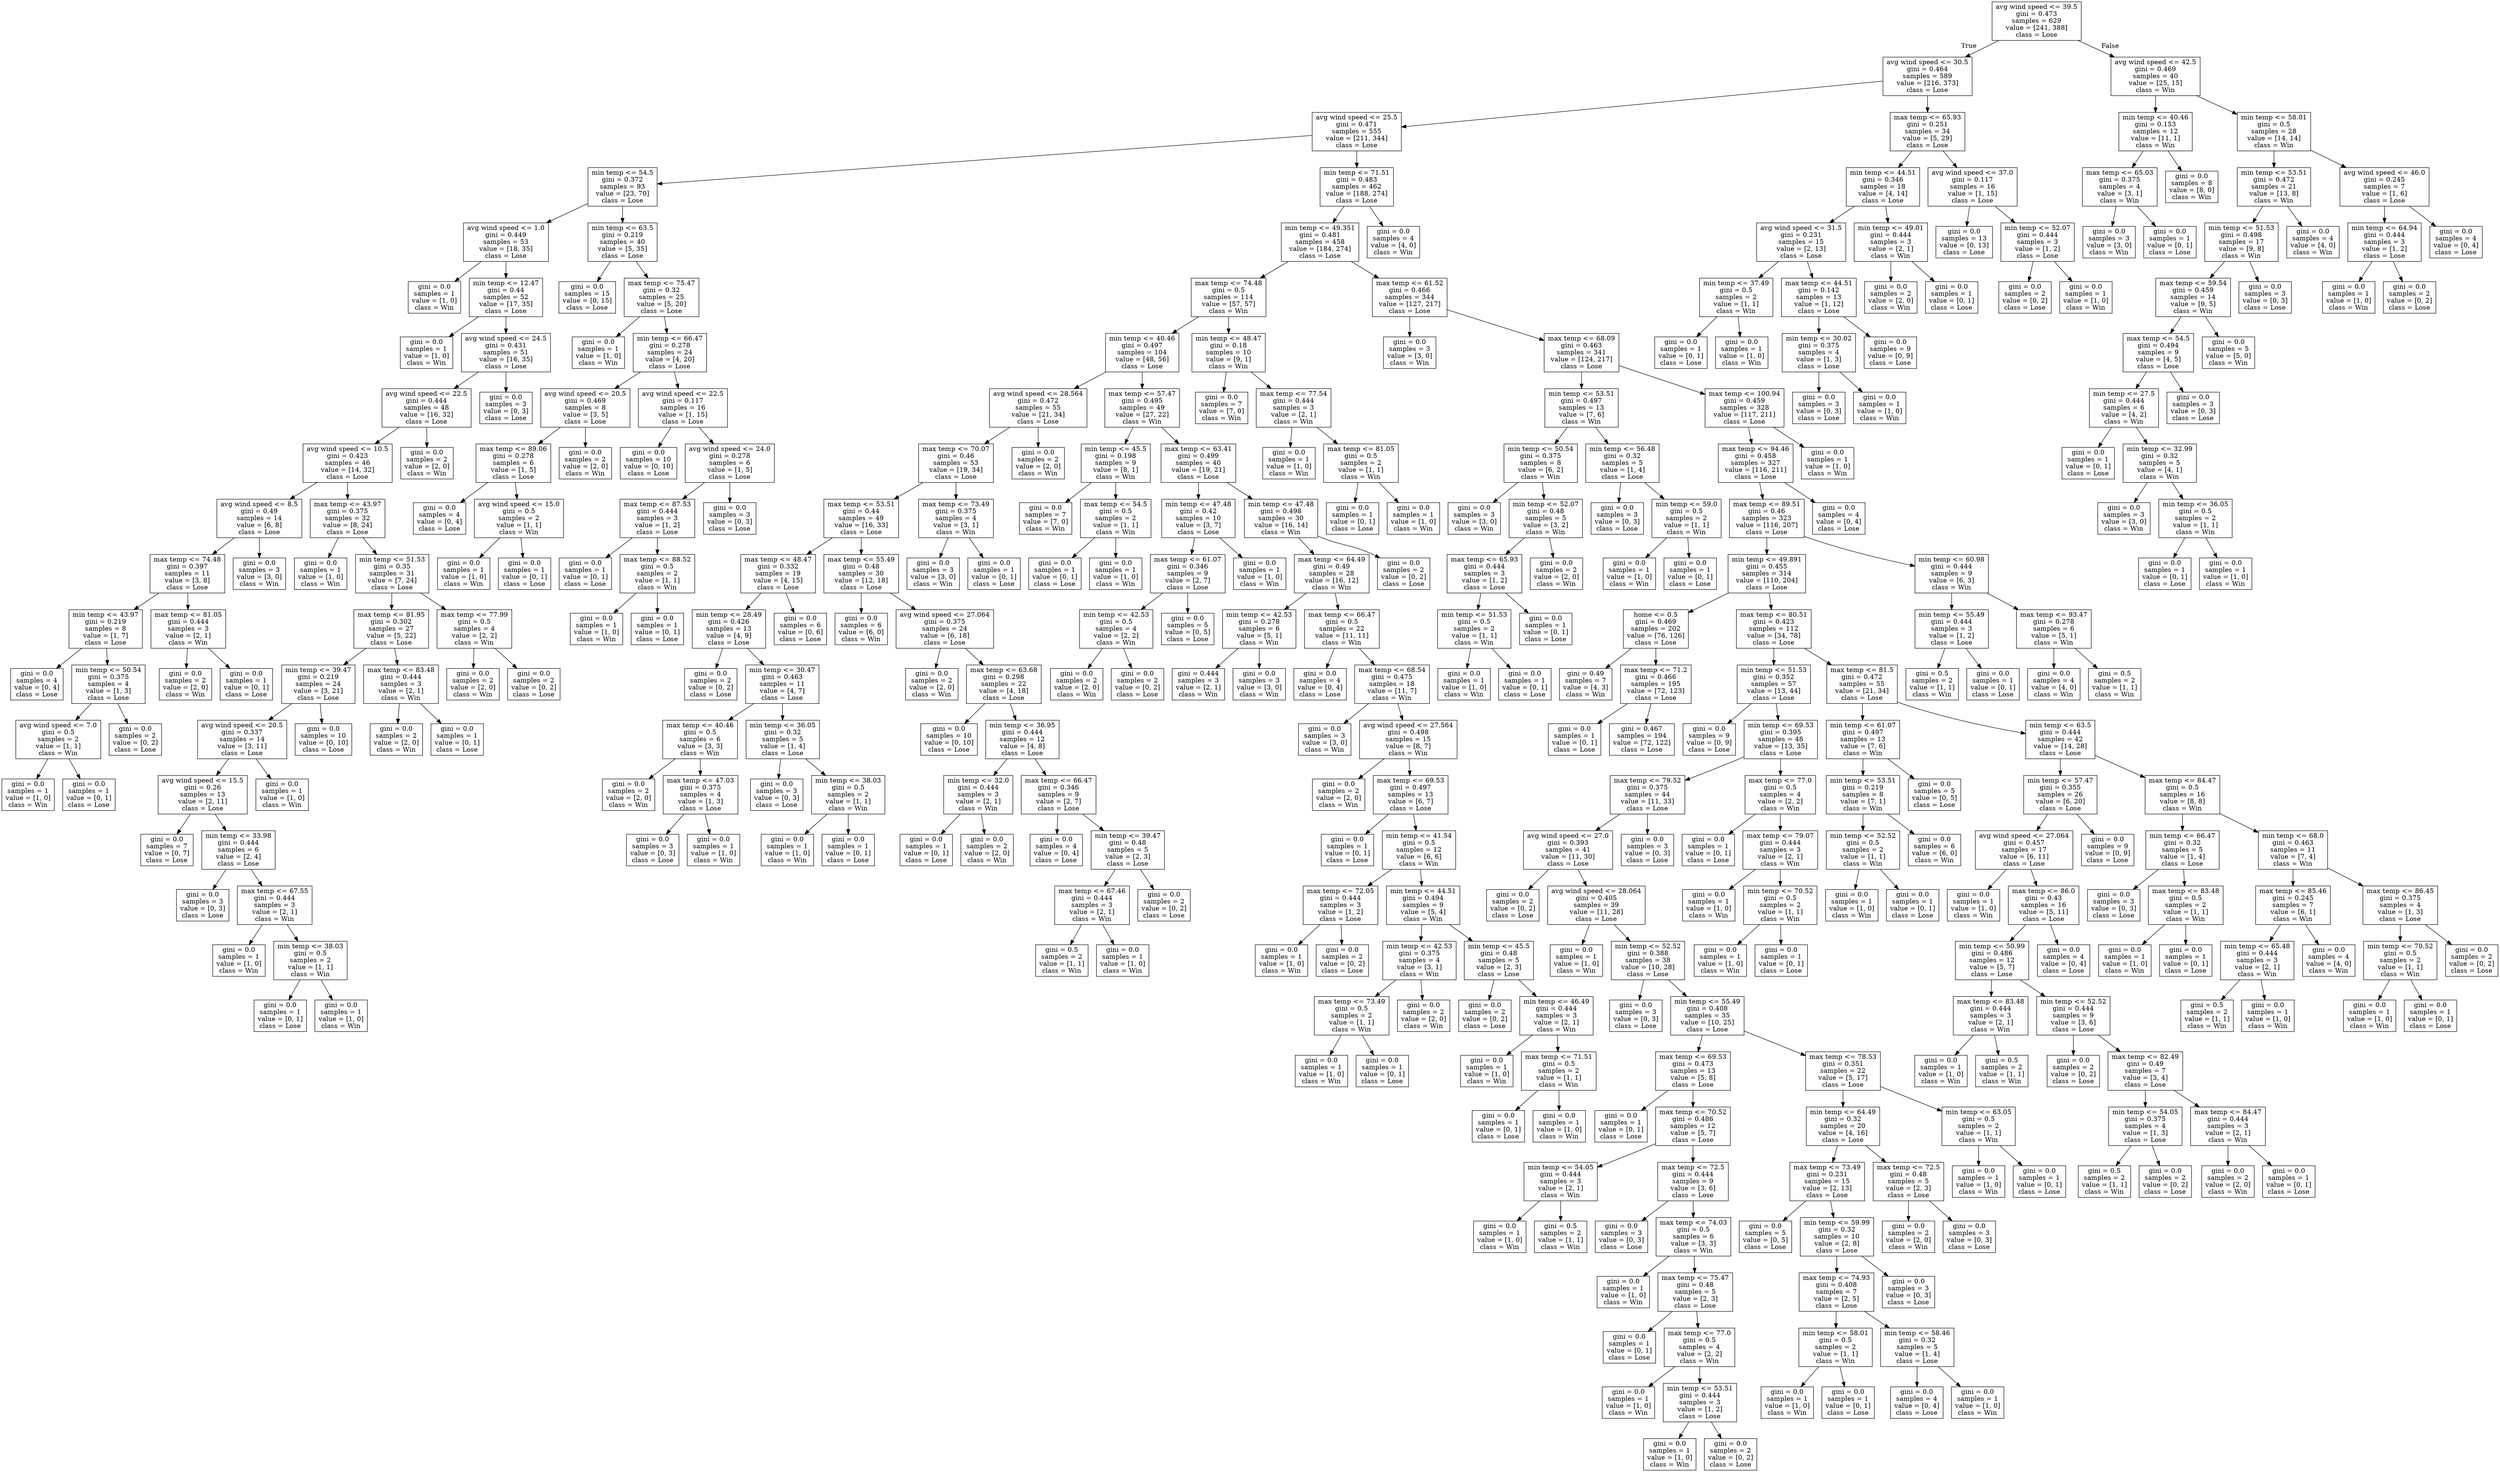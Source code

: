 digraph Tree {
node [shape=box] ;
0 [label="avg wind speed <= 39.5\ngini = 0.473\nsamples = 629\nvalue = [241, 388]\nclass = Lose"] ;
1 [label="avg wind speed <= 30.5\ngini = 0.464\nsamples = 589\nvalue = [216, 373]\nclass = Lose"] ;
0 -> 1 [labeldistance=2.5, labelangle=45, headlabel="True"] ;
2 [label="avg wind speed <= 25.5\ngini = 0.471\nsamples = 555\nvalue = [211, 344]\nclass = Lose"] ;
1 -> 2 ;
3 [label="min temp <= 54.5\ngini = 0.372\nsamples = 93\nvalue = [23, 70]\nclass = Lose"] ;
2 -> 3 ;
4 [label="avg wind speed <= 1.0\ngini = 0.449\nsamples = 53\nvalue = [18, 35]\nclass = Lose"] ;
3 -> 4 ;
5 [label="gini = 0.0\nsamples = 1\nvalue = [1, 0]\nclass = Win"] ;
4 -> 5 ;
6 [label="min temp <= 12.47\ngini = 0.44\nsamples = 52\nvalue = [17, 35]\nclass = Lose"] ;
4 -> 6 ;
7 [label="gini = 0.0\nsamples = 1\nvalue = [1, 0]\nclass = Win"] ;
6 -> 7 ;
8 [label="avg wind speed <= 24.5\ngini = 0.431\nsamples = 51\nvalue = [16, 35]\nclass = Lose"] ;
6 -> 8 ;
9 [label="avg wind speed <= 22.5\ngini = 0.444\nsamples = 48\nvalue = [16, 32]\nclass = Lose"] ;
8 -> 9 ;
10 [label="avg wind speed <= 10.5\ngini = 0.423\nsamples = 46\nvalue = [14, 32]\nclass = Lose"] ;
9 -> 10 ;
11 [label="avg wind speed <= 8.5\ngini = 0.49\nsamples = 14\nvalue = [6, 8]\nclass = Lose"] ;
10 -> 11 ;
12 [label="max temp <= 74.48\ngini = 0.397\nsamples = 11\nvalue = [3, 8]\nclass = Lose"] ;
11 -> 12 ;
13 [label="min temp <= 43.97\ngini = 0.219\nsamples = 8\nvalue = [1, 7]\nclass = Lose"] ;
12 -> 13 ;
14 [label="gini = 0.0\nsamples = 4\nvalue = [0, 4]\nclass = Lose"] ;
13 -> 14 ;
15 [label="min temp <= 50.54\ngini = 0.375\nsamples = 4\nvalue = [1, 3]\nclass = Lose"] ;
13 -> 15 ;
16 [label="avg wind speed <= 7.0\ngini = 0.5\nsamples = 2\nvalue = [1, 1]\nclass = Win"] ;
15 -> 16 ;
17 [label="gini = 0.0\nsamples = 1\nvalue = [1, 0]\nclass = Win"] ;
16 -> 17 ;
18 [label="gini = 0.0\nsamples = 1\nvalue = [0, 1]\nclass = Lose"] ;
16 -> 18 ;
19 [label="gini = 0.0\nsamples = 2\nvalue = [0, 2]\nclass = Lose"] ;
15 -> 19 ;
20 [label="max temp <= 81.05\ngini = 0.444\nsamples = 3\nvalue = [2, 1]\nclass = Win"] ;
12 -> 20 ;
21 [label="gini = 0.0\nsamples = 2\nvalue = [2, 0]\nclass = Win"] ;
20 -> 21 ;
22 [label="gini = 0.0\nsamples = 1\nvalue = [0, 1]\nclass = Lose"] ;
20 -> 22 ;
23 [label="gini = 0.0\nsamples = 3\nvalue = [3, 0]\nclass = Win"] ;
11 -> 23 ;
24 [label="max temp <= 43.97\ngini = 0.375\nsamples = 32\nvalue = [8, 24]\nclass = Lose"] ;
10 -> 24 ;
25 [label="gini = 0.0\nsamples = 1\nvalue = [1, 0]\nclass = Win"] ;
24 -> 25 ;
26 [label="min temp <= 51.53\ngini = 0.35\nsamples = 31\nvalue = [7, 24]\nclass = Lose"] ;
24 -> 26 ;
27 [label="max temp <= 81.95\ngini = 0.302\nsamples = 27\nvalue = [5, 22]\nclass = Lose"] ;
26 -> 27 ;
28 [label="min temp <= 39.47\ngini = 0.219\nsamples = 24\nvalue = [3, 21]\nclass = Lose"] ;
27 -> 28 ;
29 [label="avg wind speed <= 20.5\ngini = 0.337\nsamples = 14\nvalue = [3, 11]\nclass = Lose"] ;
28 -> 29 ;
30 [label="avg wind speed <= 15.5\ngini = 0.26\nsamples = 13\nvalue = [2, 11]\nclass = Lose"] ;
29 -> 30 ;
31 [label="gini = 0.0\nsamples = 7\nvalue = [0, 7]\nclass = Lose"] ;
30 -> 31 ;
32 [label="min temp <= 33.98\ngini = 0.444\nsamples = 6\nvalue = [2, 4]\nclass = Lose"] ;
30 -> 32 ;
33 [label="gini = 0.0\nsamples = 3\nvalue = [0, 3]\nclass = Lose"] ;
32 -> 33 ;
34 [label="max temp <= 67.55\ngini = 0.444\nsamples = 3\nvalue = [2, 1]\nclass = Win"] ;
32 -> 34 ;
35 [label="gini = 0.0\nsamples = 1\nvalue = [1, 0]\nclass = Win"] ;
34 -> 35 ;
36 [label="min temp <= 38.03\ngini = 0.5\nsamples = 2\nvalue = [1, 1]\nclass = Win"] ;
34 -> 36 ;
37 [label="gini = 0.0\nsamples = 1\nvalue = [0, 1]\nclass = Lose"] ;
36 -> 37 ;
38 [label="gini = 0.0\nsamples = 1\nvalue = [1, 0]\nclass = Win"] ;
36 -> 38 ;
39 [label="gini = 0.0\nsamples = 1\nvalue = [1, 0]\nclass = Win"] ;
29 -> 39 ;
40 [label="gini = 0.0\nsamples = 10\nvalue = [0, 10]\nclass = Lose"] ;
28 -> 40 ;
41 [label="max temp <= 83.48\ngini = 0.444\nsamples = 3\nvalue = [2, 1]\nclass = Win"] ;
27 -> 41 ;
42 [label="gini = 0.0\nsamples = 2\nvalue = [2, 0]\nclass = Win"] ;
41 -> 42 ;
43 [label="gini = 0.0\nsamples = 1\nvalue = [0, 1]\nclass = Lose"] ;
41 -> 43 ;
44 [label="max temp <= 77.99\ngini = 0.5\nsamples = 4\nvalue = [2, 2]\nclass = Win"] ;
26 -> 44 ;
45 [label="gini = 0.0\nsamples = 2\nvalue = [2, 0]\nclass = Win"] ;
44 -> 45 ;
46 [label="gini = 0.0\nsamples = 2\nvalue = [0, 2]\nclass = Lose"] ;
44 -> 46 ;
47 [label="gini = 0.0\nsamples = 2\nvalue = [2, 0]\nclass = Win"] ;
9 -> 47 ;
48 [label="gini = 0.0\nsamples = 3\nvalue = [0, 3]\nclass = Lose"] ;
8 -> 48 ;
49 [label="min temp <= 63.5\ngini = 0.219\nsamples = 40\nvalue = [5, 35]\nclass = Lose"] ;
3 -> 49 ;
50 [label="gini = 0.0\nsamples = 15\nvalue = [0, 15]\nclass = Lose"] ;
49 -> 50 ;
51 [label="max temp <= 75.47\ngini = 0.32\nsamples = 25\nvalue = [5, 20]\nclass = Lose"] ;
49 -> 51 ;
52 [label="gini = 0.0\nsamples = 1\nvalue = [1, 0]\nclass = Win"] ;
51 -> 52 ;
53 [label="min temp <= 66.47\ngini = 0.278\nsamples = 24\nvalue = [4, 20]\nclass = Lose"] ;
51 -> 53 ;
54 [label="avg wind speed <= 20.5\ngini = 0.469\nsamples = 8\nvalue = [3, 5]\nclass = Lose"] ;
53 -> 54 ;
55 [label="max temp <= 89.06\ngini = 0.278\nsamples = 6\nvalue = [1, 5]\nclass = Lose"] ;
54 -> 55 ;
56 [label="gini = 0.0\nsamples = 4\nvalue = [0, 4]\nclass = Lose"] ;
55 -> 56 ;
57 [label="avg wind speed <= 15.0\ngini = 0.5\nsamples = 2\nvalue = [1, 1]\nclass = Win"] ;
55 -> 57 ;
58 [label="gini = 0.0\nsamples = 1\nvalue = [1, 0]\nclass = Win"] ;
57 -> 58 ;
59 [label="gini = 0.0\nsamples = 1\nvalue = [0, 1]\nclass = Lose"] ;
57 -> 59 ;
60 [label="gini = 0.0\nsamples = 2\nvalue = [2, 0]\nclass = Win"] ;
54 -> 60 ;
61 [label="avg wind speed <= 22.5\ngini = 0.117\nsamples = 16\nvalue = [1, 15]\nclass = Lose"] ;
53 -> 61 ;
62 [label="gini = 0.0\nsamples = 10\nvalue = [0, 10]\nclass = Lose"] ;
61 -> 62 ;
63 [label="avg wind speed <= 24.0\ngini = 0.278\nsamples = 6\nvalue = [1, 5]\nclass = Lose"] ;
61 -> 63 ;
64 [label="max temp <= 87.53\ngini = 0.444\nsamples = 3\nvalue = [1, 2]\nclass = Lose"] ;
63 -> 64 ;
65 [label="gini = 0.0\nsamples = 1\nvalue = [0, 1]\nclass = Lose"] ;
64 -> 65 ;
66 [label="max temp <= 88.52\ngini = 0.5\nsamples = 2\nvalue = [1, 1]\nclass = Win"] ;
64 -> 66 ;
67 [label="gini = 0.0\nsamples = 1\nvalue = [1, 0]\nclass = Win"] ;
66 -> 67 ;
68 [label="gini = 0.0\nsamples = 1\nvalue = [0, 1]\nclass = Lose"] ;
66 -> 68 ;
69 [label="gini = 0.0\nsamples = 3\nvalue = [0, 3]\nclass = Lose"] ;
63 -> 69 ;
70 [label="min temp <= 71.51\ngini = 0.483\nsamples = 462\nvalue = [188, 274]\nclass = Lose"] ;
2 -> 70 ;
71 [label="min temp <= 49.351\ngini = 0.481\nsamples = 458\nvalue = [184, 274]\nclass = Lose"] ;
70 -> 71 ;
72 [label="max temp <= 74.48\ngini = 0.5\nsamples = 114\nvalue = [57, 57]\nclass = Win"] ;
71 -> 72 ;
73 [label="min temp <= 40.46\ngini = 0.497\nsamples = 104\nvalue = [48, 56]\nclass = Lose"] ;
72 -> 73 ;
74 [label="avg wind speed <= 28.564\ngini = 0.472\nsamples = 55\nvalue = [21, 34]\nclass = Lose"] ;
73 -> 74 ;
75 [label="max temp <= 70.07\ngini = 0.46\nsamples = 53\nvalue = [19, 34]\nclass = Lose"] ;
74 -> 75 ;
76 [label="max temp <= 53.51\ngini = 0.44\nsamples = 49\nvalue = [16, 33]\nclass = Lose"] ;
75 -> 76 ;
77 [label="max temp <= 48.47\ngini = 0.332\nsamples = 19\nvalue = [4, 15]\nclass = Lose"] ;
76 -> 77 ;
78 [label="min temp <= 28.49\ngini = 0.426\nsamples = 13\nvalue = [4, 9]\nclass = Lose"] ;
77 -> 78 ;
79 [label="gini = 0.0\nsamples = 2\nvalue = [0, 2]\nclass = Lose"] ;
78 -> 79 ;
80 [label="min temp <= 30.47\ngini = 0.463\nsamples = 11\nvalue = [4, 7]\nclass = Lose"] ;
78 -> 80 ;
81 [label="max temp <= 40.46\ngini = 0.5\nsamples = 6\nvalue = [3, 3]\nclass = Win"] ;
80 -> 81 ;
82 [label="gini = 0.0\nsamples = 2\nvalue = [2, 0]\nclass = Win"] ;
81 -> 82 ;
83 [label="max temp <= 47.03\ngini = 0.375\nsamples = 4\nvalue = [1, 3]\nclass = Lose"] ;
81 -> 83 ;
84 [label="gini = 0.0\nsamples = 3\nvalue = [0, 3]\nclass = Lose"] ;
83 -> 84 ;
85 [label="gini = 0.0\nsamples = 1\nvalue = [1, 0]\nclass = Win"] ;
83 -> 85 ;
86 [label="min temp <= 36.05\ngini = 0.32\nsamples = 5\nvalue = [1, 4]\nclass = Lose"] ;
80 -> 86 ;
87 [label="gini = 0.0\nsamples = 3\nvalue = [0, 3]\nclass = Lose"] ;
86 -> 87 ;
88 [label="min temp <= 38.03\ngini = 0.5\nsamples = 2\nvalue = [1, 1]\nclass = Win"] ;
86 -> 88 ;
89 [label="gini = 0.0\nsamples = 1\nvalue = [1, 0]\nclass = Win"] ;
88 -> 89 ;
90 [label="gini = 0.0\nsamples = 1\nvalue = [0, 1]\nclass = Lose"] ;
88 -> 90 ;
91 [label="gini = 0.0\nsamples = 6\nvalue = [0, 6]\nclass = Lose"] ;
77 -> 91 ;
92 [label="max temp <= 55.49\ngini = 0.48\nsamples = 30\nvalue = [12, 18]\nclass = Lose"] ;
76 -> 92 ;
93 [label="gini = 0.0\nsamples = 6\nvalue = [6, 0]\nclass = Win"] ;
92 -> 93 ;
94 [label="avg wind speed <= 27.064\ngini = 0.375\nsamples = 24\nvalue = [6, 18]\nclass = Lose"] ;
92 -> 94 ;
95 [label="gini = 0.0\nsamples = 2\nvalue = [2, 0]\nclass = Win"] ;
94 -> 95 ;
96 [label="max temp <= 63.68\ngini = 0.298\nsamples = 22\nvalue = [4, 18]\nclass = Lose"] ;
94 -> 96 ;
97 [label="gini = 0.0\nsamples = 10\nvalue = [0, 10]\nclass = Lose"] ;
96 -> 97 ;
98 [label="min temp <= 36.95\ngini = 0.444\nsamples = 12\nvalue = [4, 8]\nclass = Lose"] ;
96 -> 98 ;
99 [label="min temp <= 32.0\ngini = 0.444\nsamples = 3\nvalue = [2, 1]\nclass = Win"] ;
98 -> 99 ;
100 [label="gini = 0.0\nsamples = 1\nvalue = [0, 1]\nclass = Lose"] ;
99 -> 100 ;
101 [label="gini = 0.0\nsamples = 2\nvalue = [2, 0]\nclass = Win"] ;
99 -> 101 ;
102 [label="max temp <= 66.47\ngini = 0.346\nsamples = 9\nvalue = [2, 7]\nclass = Lose"] ;
98 -> 102 ;
103 [label="gini = 0.0\nsamples = 4\nvalue = [0, 4]\nclass = Lose"] ;
102 -> 103 ;
104 [label="min temp <= 39.47\ngini = 0.48\nsamples = 5\nvalue = [2, 3]\nclass = Lose"] ;
102 -> 104 ;
105 [label="max temp <= 67.46\ngini = 0.444\nsamples = 3\nvalue = [2, 1]\nclass = Win"] ;
104 -> 105 ;
106 [label="gini = 0.5\nsamples = 2\nvalue = [1, 1]\nclass = Win"] ;
105 -> 106 ;
107 [label="gini = 0.0\nsamples = 1\nvalue = [1, 0]\nclass = Win"] ;
105 -> 107 ;
108 [label="gini = 0.0\nsamples = 2\nvalue = [0, 2]\nclass = Lose"] ;
104 -> 108 ;
109 [label="max temp <= 73.49\ngini = 0.375\nsamples = 4\nvalue = [3, 1]\nclass = Win"] ;
75 -> 109 ;
110 [label="gini = 0.0\nsamples = 3\nvalue = [3, 0]\nclass = Win"] ;
109 -> 110 ;
111 [label="gini = 0.0\nsamples = 1\nvalue = [0, 1]\nclass = Lose"] ;
109 -> 111 ;
112 [label="gini = 0.0\nsamples = 2\nvalue = [2, 0]\nclass = Win"] ;
74 -> 112 ;
113 [label="max temp <= 57.47\ngini = 0.495\nsamples = 49\nvalue = [27, 22]\nclass = Win"] ;
73 -> 113 ;
114 [label="min temp <= 45.5\ngini = 0.198\nsamples = 9\nvalue = [8, 1]\nclass = Win"] ;
113 -> 114 ;
115 [label="gini = 0.0\nsamples = 7\nvalue = [7, 0]\nclass = Win"] ;
114 -> 115 ;
116 [label="max temp <= 54.5\ngini = 0.5\nsamples = 2\nvalue = [1, 1]\nclass = Win"] ;
114 -> 116 ;
117 [label="gini = 0.0\nsamples = 1\nvalue = [0, 1]\nclass = Lose"] ;
116 -> 117 ;
118 [label="gini = 0.0\nsamples = 1\nvalue = [1, 0]\nclass = Win"] ;
116 -> 118 ;
119 [label="max temp <= 63.41\ngini = 0.499\nsamples = 40\nvalue = [19, 21]\nclass = Lose"] ;
113 -> 119 ;
120 [label="min temp <= 47.48\ngini = 0.42\nsamples = 10\nvalue = [3, 7]\nclass = Lose"] ;
119 -> 120 ;
121 [label="max temp <= 61.07\ngini = 0.346\nsamples = 9\nvalue = [2, 7]\nclass = Lose"] ;
120 -> 121 ;
122 [label="min temp <= 42.53\ngini = 0.5\nsamples = 4\nvalue = [2, 2]\nclass = Win"] ;
121 -> 122 ;
123 [label="gini = 0.0\nsamples = 2\nvalue = [2, 0]\nclass = Win"] ;
122 -> 123 ;
124 [label="gini = 0.0\nsamples = 2\nvalue = [0, 2]\nclass = Lose"] ;
122 -> 124 ;
125 [label="gini = 0.0\nsamples = 5\nvalue = [0, 5]\nclass = Lose"] ;
121 -> 125 ;
126 [label="gini = 0.0\nsamples = 1\nvalue = [1, 0]\nclass = Win"] ;
120 -> 126 ;
127 [label="min temp <= 47.48\ngini = 0.498\nsamples = 30\nvalue = [16, 14]\nclass = Win"] ;
119 -> 127 ;
128 [label="max temp <= 64.49\ngini = 0.49\nsamples = 28\nvalue = [16, 12]\nclass = Win"] ;
127 -> 128 ;
129 [label="min temp <= 42.53\ngini = 0.278\nsamples = 6\nvalue = [5, 1]\nclass = Win"] ;
128 -> 129 ;
130 [label="gini = 0.444\nsamples = 3\nvalue = [2, 1]\nclass = Win"] ;
129 -> 130 ;
131 [label="gini = 0.0\nsamples = 3\nvalue = [3, 0]\nclass = Win"] ;
129 -> 131 ;
132 [label="max temp <= 66.47\ngini = 0.5\nsamples = 22\nvalue = [11, 11]\nclass = Win"] ;
128 -> 132 ;
133 [label="gini = 0.0\nsamples = 4\nvalue = [0, 4]\nclass = Lose"] ;
132 -> 133 ;
134 [label="max temp <= 68.54\ngini = 0.475\nsamples = 18\nvalue = [11, 7]\nclass = Win"] ;
132 -> 134 ;
135 [label="gini = 0.0\nsamples = 3\nvalue = [3, 0]\nclass = Win"] ;
134 -> 135 ;
136 [label="avg wind speed <= 27.564\ngini = 0.498\nsamples = 15\nvalue = [8, 7]\nclass = Win"] ;
134 -> 136 ;
137 [label="gini = 0.0\nsamples = 2\nvalue = [2, 0]\nclass = Win"] ;
136 -> 137 ;
138 [label="max temp <= 69.53\ngini = 0.497\nsamples = 13\nvalue = [6, 7]\nclass = Lose"] ;
136 -> 138 ;
139 [label="gini = 0.0\nsamples = 1\nvalue = [0, 1]\nclass = Lose"] ;
138 -> 139 ;
140 [label="min temp <= 41.54\ngini = 0.5\nsamples = 12\nvalue = [6, 6]\nclass = Win"] ;
138 -> 140 ;
141 [label="max temp <= 72.05\ngini = 0.444\nsamples = 3\nvalue = [1, 2]\nclass = Lose"] ;
140 -> 141 ;
142 [label="gini = 0.0\nsamples = 1\nvalue = [1, 0]\nclass = Win"] ;
141 -> 142 ;
143 [label="gini = 0.0\nsamples = 2\nvalue = [0, 2]\nclass = Lose"] ;
141 -> 143 ;
144 [label="min temp <= 44.51\ngini = 0.494\nsamples = 9\nvalue = [5, 4]\nclass = Win"] ;
140 -> 144 ;
145 [label="min temp <= 42.53\ngini = 0.375\nsamples = 4\nvalue = [3, 1]\nclass = Win"] ;
144 -> 145 ;
146 [label="max temp <= 73.49\ngini = 0.5\nsamples = 2\nvalue = [1, 1]\nclass = Win"] ;
145 -> 146 ;
147 [label="gini = 0.0\nsamples = 1\nvalue = [1, 0]\nclass = Win"] ;
146 -> 147 ;
148 [label="gini = 0.0\nsamples = 1\nvalue = [0, 1]\nclass = Lose"] ;
146 -> 148 ;
149 [label="gini = 0.0\nsamples = 2\nvalue = [2, 0]\nclass = Win"] ;
145 -> 149 ;
150 [label="min temp <= 45.5\ngini = 0.48\nsamples = 5\nvalue = [2, 3]\nclass = Lose"] ;
144 -> 150 ;
151 [label="gini = 0.0\nsamples = 2\nvalue = [0, 2]\nclass = Lose"] ;
150 -> 151 ;
152 [label="min temp <= 46.49\ngini = 0.444\nsamples = 3\nvalue = [2, 1]\nclass = Win"] ;
150 -> 152 ;
153 [label="gini = 0.0\nsamples = 1\nvalue = [1, 0]\nclass = Win"] ;
152 -> 153 ;
154 [label="max temp <= 71.51\ngini = 0.5\nsamples = 2\nvalue = [1, 1]\nclass = Win"] ;
152 -> 154 ;
155 [label="gini = 0.0\nsamples = 1\nvalue = [0, 1]\nclass = Lose"] ;
154 -> 155 ;
156 [label="gini = 0.0\nsamples = 1\nvalue = [1, 0]\nclass = Win"] ;
154 -> 156 ;
157 [label="gini = 0.0\nsamples = 2\nvalue = [0, 2]\nclass = Lose"] ;
127 -> 157 ;
158 [label="min temp <= 48.47\ngini = 0.18\nsamples = 10\nvalue = [9, 1]\nclass = Win"] ;
72 -> 158 ;
159 [label="gini = 0.0\nsamples = 7\nvalue = [7, 0]\nclass = Win"] ;
158 -> 159 ;
160 [label="max temp <= 77.54\ngini = 0.444\nsamples = 3\nvalue = [2, 1]\nclass = Win"] ;
158 -> 160 ;
161 [label="gini = 0.0\nsamples = 1\nvalue = [1, 0]\nclass = Win"] ;
160 -> 161 ;
162 [label="max temp <= 81.05\ngini = 0.5\nsamples = 2\nvalue = [1, 1]\nclass = Win"] ;
160 -> 162 ;
163 [label="gini = 0.0\nsamples = 1\nvalue = [0, 1]\nclass = Lose"] ;
162 -> 163 ;
164 [label="gini = 0.0\nsamples = 1\nvalue = [1, 0]\nclass = Win"] ;
162 -> 164 ;
165 [label="max temp <= 61.52\ngini = 0.466\nsamples = 344\nvalue = [127, 217]\nclass = Lose"] ;
71 -> 165 ;
166 [label="gini = 0.0\nsamples = 3\nvalue = [3, 0]\nclass = Win"] ;
165 -> 166 ;
167 [label="max temp <= 68.09\ngini = 0.463\nsamples = 341\nvalue = [124, 217]\nclass = Lose"] ;
165 -> 167 ;
168 [label="min temp <= 53.51\ngini = 0.497\nsamples = 13\nvalue = [7, 6]\nclass = Win"] ;
167 -> 168 ;
169 [label="min temp <= 50.54\ngini = 0.375\nsamples = 8\nvalue = [6, 2]\nclass = Win"] ;
168 -> 169 ;
170 [label="gini = 0.0\nsamples = 3\nvalue = [3, 0]\nclass = Win"] ;
169 -> 170 ;
171 [label="min temp <= 52.07\ngini = 0.48\nsamples = 5\nvalue = [3, 2]\nclass = Win"] ;
169 -> 171 ;
172 [label="max temp <= 65.93\ngini = 0.444\nsamples = 3\nvalue = [1, 2]\nclass = Lose"] ;
171 -> 172 ;
173 [label="min temp <= 51.53\ngini = 0.5\nsamples = 2\nvalue = [1, 1]\nclass = Win"] ;
172 -> 173 ;
174 [label="gini = 0.0\nsamples = 1\nvalue = [1, 0]\nclass = Win"] ;
173 -> 174 ;
175 [label="gini = 0.0\nsamples = 1\nvalue = [0, 1]\nclass = Lose"] ;
173 -> 175 ;
176 [label="gini = 0.0\nsamples = 1\nvalue = [0, 1]\nclass = Lose"] ;
172 -> 176 ;
177 [label="gini = 0.0\nsamples = 2\nvalue = [2, 0]\nclass = Win"] ;
171 -> 177 ;
178 [label="min temp <= 56.48\ngini = 0.32\nsamples = 5\nvalue = [1, 4]\nclass = Lose"] ;
168 -> 178 ;
179 [label="gini = 0.0\nsamples = 3\nvalue = [0, 3]\nclass = Lose"] ;
178 -> 179 ;
180 [label="min temp <= 59.0\ngini = 0.5\nsamples = 2\nvalue = [1, 1]\nclass = Win"] ;
178 -> 180 ;
181 [label="gini = 0.0\nsamples = 1\nvalue = [1, 0]\nclass = Win"] ;
180 -> 181 ;
182 [label="gini = 0.0\nsamples = 1\nvalue = [0, 1]\nclass = Lose"] ;
180 -> 182 ;
183 [label="max temp <= 100.94\ngini = 0.459\nsamples = 328\nvalue = [117, 211]\nclass = Lose"] ;
167 -> 183 ;
184 [label="max temp <= 94.46\ngini = 0.458\nsamples = 327\nvalue = [116, 211]\nclass = Lose"] ;
183 -> 184 ;
185 [label="max temp <= 89.51\ngini = 0.46\nsamples = 323\nvalue = [116, 207]\nclass = Lose"] ;
184 -> 185 ;
186 [label="min temp <= 49.891\ngini = 0.455\nsamples = 314\nvalue = [110, 204]\nclass = Lose"] ;
185 -> 186 ;
187 [label="home <= 0.5\ngini = 0.469\nsamples = 202\nvalue = [76, 126]\nclass = Lose"] ;
186 -> 187 ;
188 [label="gini = 0.49\nsamples = 7\nvalue = [4, 3]\nclass = Win"] ;
187 -> 188 ;
189 [label="max temp <= 71.2\ngini = 0.466\nsamples = 195\nvalue = [72, 123]\nclass = Lose"] ;
187 -> 189 ;
190 [label="gini = 0.0\nsamples = 1\nvalue = [0, 1]\nclass = Lose"] ;
189 -> 190 ;
191 [label="gini = 0.467\nsamples = 194\nvalue = [72, 122]\nclass = Lose"] ;
189 -> 191 ;
192 [label="max temp <= 80.51\ngini = 0.423\nsamples = 112\nvalue = [34, 78]\nclass = Lose"] ;
186 -> 192 ;
193 [label="min temp <= 51.53\ngini = 0.352\nsamples = 57\nvalue = [13, 44]\nclass = Lose"] ;
192 -> 193 ;
194 [label="gini = 0.0\nsamples = 9\nvalue = [0, 9]\nclass = Lose"] ;
193 -> 194 ;
195 [label="min temp <= 69.53\ngini = 0.395\nsamples = 48\nvalue = [13, 35]\nclass = Lose"] ;
193 -> 195 ;
196 [label="max temp <= 79.52\ngini = 0.375\nsamples = 44\nvalue = [11, 33]\nclass = Lose"] ;
195 -> 196 ;
197 [label="avg wind speed <= 27.0\ngini = 0.393\nsamples = 41\nvalue = [11, 30]\nclass = Lose"] ;
196 -> 197 ;
198 [label="gini = 0.0\nsamples = 2\nvalue = [0, 2]\nclass = Lose"] ;
197 -> 198 ;
199 [label="avg wind speed <= 28.064\ngini = 0.405\nsamples = 39\nvalue = [11, 28]\nclass = Lose"] ;
197 -> 199 ;
200 [label="gini = 0.0\nsamples = 1\nvalue = [1, 0]\nclass = Win"] ;
199 -> 200 ;
201 [label="min temp <= 52.52\ngini = 0.388\nsamples = 38\nvalue = [10, 28]\nclass = Lose"] ;
199 -> 201 ;
202 [label="gini = 0.0\nsamples = 3\nvalue = [0, 3]\nclass = Lose"] ;
201 -> 202 ;
203 [label="min temp <= 55.49\ngini = 0.408\nsamples = 35\nvalue = [10, 25]\nclass = Lose"] ;
201 -> 203 ;
204 [label="max temp <= 69.53\ngini = 0.473\nsamples = 13\nvalue = [5, 8]\nclass = Lose"] ;
203 -> 204 ;
205 [label="gini = 0.0\nsamples = 1\nvalue = [0, 1]\nclass = Lose"] ;
204 -> 205 ;
206 [label="max temp <= 70.52\ngini = 0.486\nsamples = 12\nvalue = [5, 7]\nclass = Lose"] ;
204 -> 206 ;
207 [label="min temp <= 54.05\ngini = 0.444\nsamples = 3\nvalue = [2, 1]\nclass = Win"] ;
206 -> 207 ;
208 [label="gini = 0.0\nsamples = 1\nvalue = [1, 0]\nclass = Win"] ;
207 -> 208 ;
209 [label="gini = 0.5\nsamples = 2\nvalue = [1, 1]\nclass = Win"] ;
207 -> 209 ;
210 [label="max temp <= 72.5\ngini = 0.444\nsamples = 9\nvalue = [3, 6]\nclass = Lose"] ;
206 -> 210 ;
211 [label="gini = 0.0\nsamples = 3\nvalue = [0, 3]\nclass = Lose"] ;
210 -> 211 ;
212 [label="max temp <= 74.03\ngini = 0.5\nsamples = 6\nvalue = [3, 3]\nclass = Win"] ;
210 -> 212 ;
213 [label="gini = 0.0\nsamples = 1\nvalue = [1, 0]\nclass = Win"] ;
212 -> 213 ;
214 [label="max temp <= 75.47\ngini = 0.48\nsamples = 5\nvalue = [2, 3]\nclass = Lose"] ;
212 -> 214 ;
215 [label="gini = 0.0\nsamples = 1\nvalue = [0, 1]\nclass = Lose"] ;
214 -> 215 ;
216 [label="max temp <= 77.0\ngini = 0.5\nsamples = 4\nvalue = [2, 2]\nclass = Win"] ;
214 -> 216 ;
217 [label="gini = 0.0\nsamples = 1\nvalue = [1, 0]\nclass = Win"] ;
216 -> 217 ;
218 [label="min temp <= 53.51\ngini = 0.444\nsamples = 3\nvalue = [1, 2]\nclass = Lose"] ;
216 -> 218 ;
219 [label="gini = 0.0\nsamples = 1\nvalue = [1, 0]\nclass = Win"] ;
218 -> 219 ;
220 [label="gini = 0.0\nsamples = 2\nvalue = [0, 2]\nclass = Lose"] ;
218 -> 220 ;
221 [label="max temp <= 78.53\ngini = 0.351\nsamples = 22\nvalue = [5, 17]\nclass = Lose"] ;
203 -> 221 ;
222 [label="min temp <= 64.49\ngini = 0.32\nsamples = 20\nvalue = [4, 16]\nclass = Lose"] ;
221 -> 222 ;
223 [label="max temp <= 73.49\ngini = 0.231\nsamples = 15\nvalue = [2, 13]\nclass = Lose"] ;
222 -> 223 ;
224 [label="gini = 0.0\nsamples = 5\nvalue = [0, 5]\nclass = Lose"] ;
223 -> 224 ;
225 [label="min temp <= 59.99\ngini = 0.32\nsamples = 10\nvalue = [2, 8]\nclass = Lose"] ;
223 -> 225 ;
226 [label="max temp <= 74.93\ngini = 0.408\nsamples = 7\nvalue = [2, 5]\nclass = Lose"] ;
225 -> 226 ;
227 [label="min temp <= 58.01\ngini = 0.5\nsamples = 2\nvalue = [1, 1]\nclass = Win"] ;
226 -> 227 ;
228 [label="gini = 0.0\nsamples = 1\nvalue = [1, 0]\nclass = Win"] ;
227 -> 228 ;
229 [label="gini = 0.0\nsamples = 1\nvalue = [0, 1]\nclass = Lose"] ;
227 -> 229 ;
230 [label="min temp <= 58.46\ngini = 0.32\nsamples = 5\nvalue = [1, 4]\nclass = Lose"] ;
226 -> 230 ;
231 [label="gini = 0.0\nsamples = 4\nvalue = [0, 4]\nclass = Lose"] ;
230 -> 231 ;
232 [label="gini = 0.0\nsamples = 1\nvalue = [1, 0]\nclass = Win"] ;
230 -> 232 ;
233 [label="gini = 0.0\nsamples = 3\nvalue = [0, 3]\nclass = Lose"] ;
225 -> 233 ;
234 [label="max temp <= 72.5\ngini = 0.48\nsamples = 5\nvalue = [2, 3]\nclass = Lose"] ;
222 -> 234 ;
235 [label="gini = 0.0\nsamples = 2\nvalue = [2, 0]\nclass = Win"] ;
234 -> 235 ;
236 [label="gini = 0.0\nsamples = 3\nvalue = [0, 3]\nclass = Lose"] ;
234 -> 236 ;
237 [label="min temp <= 63.05\ngini = 0.5\nsamples = 2\nvalue = [1, 1]\nclass = Win"] ;
221 -> 237 ;
238 [label="gini = 0.0\nsamples = 1\nvalue = [1, 0]\nclass = Win"] ;
237 -> 238 ;
239 [label="gini = 0.0\nsamples = 1\nvalue = [0, 1]\nclass = Lose"] ;
237 -> 239 ;
240 [label="gini = 0.0\nsamples = 3\nvalue = [0, 3]\nclass = Lose"] ;
196 -> 240 ;
241 [label="max temp <= 77.0\ngini = 0.5\nsamples = 4\nvalue = [2, 2]\nclass = Win"] ;
195 -> 241 ;
242 [label="gini = 0.0\nsamples = 1\nvalue = [0, 1]\nclass = Lose"] ;
241 -> 242 ;
243 [label="max temp <= 79.07\ngini = 0.444\nsamples = 3\nvalue = [2, 1]\nclass = Win"] ;
241 -> 243 ;
244 [label="gini = 0.0\nsamples = 1\nvalue = [1, 0]\nclass = Win"] ;
243 -> 244 ;
245 [label="min temp <= 70.52\ngini = 0.5\nsamples = 2\nvalue = [1, 1]\nclass = Win"] ;
243 -> 245 ;
246 [label="gini = 0.0\nsamples = 1\nvalue = [1, 0]\nclass = Win"] ;
245 -> 246 ;
247 [label="gini = 0.0\nsamples = 1\nvalue = [0, 1]\nclass = Lose"] ;
245 -> 247 ;
248 [label="max temp <= 81.5\ngini = 0.472\nsamples = 55\nvalue = [21, 34]\nclass = Lose"] ;
192 -> 248 ;
249 [label="min temp <= 61.07\ngini = 0.497\nsamples = 13\nvalue = [7, 6]\nclass = Win"] ;
248 -> 249 ;
250 [label="min temp <= 53.51\ngini = 0.219\nsamples = 8\nvalue = [7, 1]\nclass = Win"] ;
249 -> 250 ;
251 [label="min temp <= 52.52\ngini = 0.5\nsamples = 2\nvalue = [1, 1]\nclass = Win"] ;
250 -> 251 ;
252 [label="gini = 0.0\nsamples = 1\nvalue = [1, 0]\nclass = Win"] ;
251 -> 252 ;
253 [label="gini = 0.0\nsamples = 1\nvalue = [0, 1]\nclass = Lose"] ;
251 -> 253 ;
254 [label="gini = 0.0\nsamples = 6\nvalue = [6, 0]\nclass = Win"] ;
250 -> 254 ;
255 [label="gini = 0.0\nsamples = 5\nvalue = [0, 5]\nclass = Lose"] ;
249 -> 255 ;
256 [label="min temp <= 63.5\ngini = 0.444\nsamples = 42\nvalue = [14, 28]\nclass = Lose"] ;
248 -> 256 ;
257 [label="min temp <= 57.47\ngini = 0.355\nsamples = 26\nvalue = [6, 20]\nclass = Lose"] ;
256 -> 257 ;
258 [label="avg wind speed <= 27.064\ngini = 0.457\nsamples = 17\nvalue = [6, 11]\nclass = Lose"] ;
257 -> 258 ;
259 [label="gini = 0.0\nsamples = 1\nvalue = [1, 0]\nclass = Win"] ;
258 -> 259 ;
260 [label="max temp <= 86.0\ngini = 0.43\nsamples = 16\nvalue = [5, 11]\nclass = Lose"] ;
258 -> 260 ;
261 [label="min temp <= 50.99\ngini = 0.486\nsamples = 12\nvalue = [5, 7]\nclass = Lose"] ;
260 -> 261 ;
262 [label="max temp <= 83.48\ngini = 0.444\nsamples = 3\nvalue = [2, 1]\nclass = Win"] ;
261 -> 262 ;
263 [label="gini = 0.0\nsamples = 1\nvalue = [1, 0]\nclass = Win"] ;
262 -> 263 ;
264 [label="gini = 0.5\nsamples = 2\nvalue = [1, 1]\nclass = Win"] ;
262 -> 264 ;
265 [label="min temp <= 52.52\ngini = 0.444\nsamples = 9\nvalue = [3, 6]\nclass = Lose"] ;
261 -> 265 ;
266 [label="gini = 0.0\nsamples = 2\nvalue = [0, 2]\nclass = Lose"] ;
265 -> 266 ;
267 [label="max temp <= 82.49\ngini = 0.49\nsamples = 7\nvalue = [3, 4]\nclass = Lose"] ;
265 -> 267 ;
268 [label="min temp <= 54.05\ngini = 0.375\nsamples = 4\nvalue = [1, 3]\nclass = Lose"] ;
267 -> 268 ;
269 [label="gini = 0.5\nsamples = 2\nvalue = [1, 1]\nclass = Win"] ;
268 -> 269 ;
270 [label="gini = 0.0\nsamples = 2\nvalue = [0, 2]\nclass = Lose"] ;
268 -> 270 ;
271 [label="max temp <= 84.47\ngini = 0.444\nsamples = 3\nvalue = [2, 1]\nclass = Win"] ;
267 -> 271 ;
272 [label="gini = 0.0\nsamples = 2\nvalue = [2, 0]\nclass = Win"] ;
271 -> 272 ;
273 [label="gini = 0.0\nsamples = 1\nvalue = [0, 1]\nclass = Lose"] ;
271 -> 273 ;
274 [label="gini = 0.0\nsamples = 4\nvalue = [0, 4]\nclass = Lose"] ;
260 -> 274 ;
275 [label="gini = 0.0\nsamples = 9\nvalue = [0, 9]\nclass = Lose"] ;
257 -> 275 ;
276 [label="max temp <= 84.47\ngini = 0.5\nsamples = 16\nvalue = [8, 8]\nclass = Win"] ;
256 -> 276 ;
277 [label="min temp <= 66.47\ngini = 0.32\nsamples = 5\nvalue = [1, 4]\nclass = Lose"] ;
276 -> 277 ;
278 [label="gini = 0.0\nsamples = 3\nvalue = [0, 3]\nclass = Lose"] ;
277 -> 278 ;
279 [label="max temp <= 83.48\ngini = 0.5\nsamples = 2\nvalue = [1, 1]\nclass = Win"] ;
277 -> 279 ;
280 [label="gini = 0.0\nsamples = 1\nvalue = [1, 0]\nclass = Win"] ;
279 -> 280 ;
281 [label="gini = 0.0\nsamples = 1\nvalue = [0, 1]\nclass = Lose"] ;
279 -> 281 ;
282 [label="min temp <= 68.0\ngini = 0.463\nsamples = 11\nvalue = [7, 4]\nclass = Win"] ;
276 -> 282 ;
283 [label="max temp <= 85.46\ngini = 0.245\nsamples = 7\nvalue = [6, 1]\nclass = Win"] ;
282 -> 283 ;
284 [label="min temp <= 65.48\ngini = 0.444\nsamples = 3\nvalue = [2, 1]\nclass = Win"] ;
283 -> 284 ;
285 [label="gini = 0.5\nsamples = 2\nvalue = [1, 1]\nclass = Win"] ;
284 -> 285 ;
286 [label="gini = 0.0\nsamples = 1\nvalue = [1, 0]\nclass = Win"] ;
284 -> 286 ;
287 [label="gini = 0.0\nsamples = 4\nvalue = [4, 0]\nclass = Win"] ;
283 -> 287 ;
288 [label="max temp <= 86.45\ngini = 0.375\nsamples = 4\nvalue = [1, 3]\nclass = Lose"] ;
282 -> 288 ;
289 [label="min temp <= 70.52\ngini = 0.5\nsamples = 2\nvalue = [1, 1]\nclass = Win"] ;
288 -> 289 ;
290 [label="gini = 0.0\nsamples = 1\nvalue = [1, 0]\nclass = Win"] ;
289 -> 290 ;
291 [label="gini = 0.0\nsamples = 1\nvalue = [0, 1]\nclass = Lose"] ;
289 -> 291 ;
292 [label="gini = 0.0\nsamples = 2\nvalue = [0, 2]\nclass = Lose"] ;
288 -> 292 ;
293 [label="min temp <= 60.98\ngini = 0.444\nsamples = 9\nvalue = [6, 3]\nclass = Win"] ;
185 -> 293 ;
294 [label="min temp <= 55.49\ngini = 0.444\nsamples = 3\nvalue = [1, 2]\nclass = Lose"] ;
293 -> 294 ;
295 [label="gini = 0.5\nsamples = 2\nvalue = [1, 1]\nclass = Win"] ;
294 -> 295 ;
296 [label="gini = 0.0\nsamples = 1\nvalue = [0, 1]\nclass = Lose"] ;
294 -> 296 ;
297 [label="max temp <= 93.47\ngini = 0.278\nsamples = 6\nvalue = [5, 1]\nclass = Win"] ;
293 -> 297 ;
298 [label="gini = 0.0\nsamples = 4\nvalue = [4, 0]\nclass = Win"] ;
297 -> 298 ;
299 [label="gini = 0.5\nsamples = 2\nvalue = [1, 1]\nclass = Win"] ;
297 -> 299 ;
300 [label="gini = 0.0\nsamples = 4\nvalue = [0, 4]\nclass = Lose"] ;
184 -> 300 ;
301 [label="gini = 0.0\nsamples = 1\nvalue = [1, 0]\nclass = Win"] ;
183 -> 301 ;
302 [label="gini = 0.0\nsamples = 4\nvalue = [4, 0]\nclass = Win"] ;
70 -> 302 ;
303 [label="max temp <= 65.93\ngini = 0.251\nsamples = 34\nvalue = [5, 29]\nclass = Lose"] ;
1 -> 303 ;
304 [label="min temp <= 44.51\ngini = 0.346\nsamples = 18\nvalue = [4, 14]\nclass = Lose"] ;
303 -> 304 ;
305 [label="avg wind speed <= 31.5\ngini = 0.231\nsamples = 15\nvalue = [2, 13]\nclass = Lose"] ;
304 -> 305 ;
306 [label="min temp <= 37.49\ngini = 0.5\nsamples = 2\nvalue = [1, 1]\nclass = Win"] ;
305 -> 306 ;
307 [label="gini = 0.0\nsamples = 1\nvalue = [0, 1]\nclass = Lose"] ;
306 -> 307 ;
308 [label="gini = 0.0\nsamples = 1\nvalue = [1, 0]\nclass = Win"] ;
306 -> 308 ;
309 [label="max temp <= 44.51\ngini = 0.142\nsamples = 13\nvalue = [1, 12]\nclass = Lose"] ;
305 -> 309 ;
310 [label="min temp <= 30.02\ngini = 0.375\nsamples = 4\nvalue = [1, 3]\nclass = Lose"] ;
309 -> 310 ;
311 [label="gini = 0.0\nsamples = 3\nvalue = [0, 3]\nclass = Lose"] ;
310 -> 311 ;
312 [label="gini = 0.0\nsamples = 1\nvalue = [1, 0]\nclass = Win"] ;
310 -> 312 ;
313 [label="gini = 0.0\nsamples = 9\nvalue = [0, 9]\nclass = Lose"] ;
309 -> 313 ;
314 [label="min temp <= 49.01\ngini = 0.444\nsamples = 3\nvalue = [2, 1]\nclass = Win"] ;
304 -> 314 ;
315 [label="gini = 0.0\nsamples = 2\nvalue = [2, 0]\nclass = Win"] ;
314 -> 315 ;
316 [label="gini = 0.0\nsamples = 1\nvalue = [0, 1]\nclass = Lose"] ;
314 -> 316 ;
317 [label="avg wind speed <= 37.0\ngini = 0.117\nsamples = 16\nvalue = [1, 15]\nclass = Lose"] ;
303 -> 317 ;
318 [label="gini = 0.0\nsamples = 13\nvalue = [0, 13]\nclass = Lose"] ;
317 -> 318 ;
319 [label="min temp <= 52.07\ngini = 0.444\nsamples = 3\nvalue = [1, 2]\nclass = Lose"] ;
317 -> 319 ;
320 [label="gini = 0.0\nsamples = 2\nvalue = [0, 2]\nclass = Lose"] ;
319 -> 320 ;
321 [label="gini = 0.0\nsamples = 1\nvalue = [1, 0]\nclass = Win"] ;
319 -> 321 ;
322 [label="avg wind speed <= 42.5\ngini = 0.469\nsamples = 40\nvalue = [25, 15]\nclass = Win"] ;
0 -> 322 [labeldistance=2.5, labelangle=-45, headlabel="False"] ;
323 [label="min temp <= 40.46\ngini = 0.153\nsamples = 12\nvalue = [11, 1]\nclass = Win"] ;
322 -> 323 ;
324 [label="max temp <= 65.03\ngini = 0.375\nsamples = 4\nvalue = [3, 1]\nclass = Win"] ;
323 -> 324 ;
325 [label="gini = 0.0\nsamples = 3\nvalue = [3, 0]\nclass = Win"] ;
324 -> 325 ;
326 [label="gini = 0.0\nsamples = 1\nvalue = [0, 1]\nclass = Lose"] ;
324 -> 326 ;
327 [label="gini = 0.0\nsamples = 8\nvalue = [8, 0]\nclass = Win"] ;
323 -> 327 ;
328 [label="min temp <= 58.01\ngini = 0.5\nsamples = 28\nvalue = [14, 14]\nclass = Win"] ;
322 -> 328 ;
329 [label="min temp <= 53.51\ngini = 0.472\nsamples = 21\nvalue = [13, 8]\nclass = Win"] ;
328 -> 329 ;
330 [label="min temp <= 51.53\ngini = 0.498\nsamples = 17\nvalue = [9, 8]\nclass = Win"] ;
329 -> 330 ;
331 [label="max temp <= 59.54\ngini = 0.459\nsamples = 14\nvalue = [9, 5]\nclass = Win"] ;
330 -> 331 ;
332 [label="max temp <= 54.5\ngini = 0.494\nsamples = 9\nvalue = [4, 5]\nclass = Lose"] ;
331 -> 332 ;
333 [label="min temp <= 27.5\ngini = 0.444\nsamples = 6\nvalue = [4, 2]\nclass = Win"] ;
332 -> 333 ;
334 [label="gini = 0.0\nsamples = 1\nvalue = [0, 1]\nclass = Lose"] ;
333 -> 334 ;
335 [label="min temp <= 32.99\ngini = 0.32\nsamples = 5\nvalue = [4, 1]\nclass = Win"] ;
333 -> 335 ;
336 [label="gini = 0.0\nsamples = 3\nvalue = [3, 0]\nclass = Win"] ;
335 -> 336 ;
337 [label="min temp <= 36.05\ngini = 0.5\nsamples = 2\nvalue = [1, 1]\nclass = Win"] ;
335 -> 337 ;
338 [label="gini = 0.0\nsamples = 1\nvalue = [0, 1]\nclass = Lose"] ;
337 -> 338 ;
339 [label="gini = 0.0\nsamples = 1\nvalue = [1, 0]\nclass = Win"] ;
337 -> 339 ;
340 [label="gini = 0.0\nsamples = 3\nvalue = [0, 3]\nclass = Lose"] ;
332 -> 340 ;
341 [label="gini = 0.0\nsamples = 5\nvalue = [5, 0]\nclass = Win"] ;
331 -> 341 ;
342 [label="gini = 0.0\nsamples = 3\nvalue = [0, 3]\nclass = Lose"] ;
330 -> 342 ;
343 [label="gini = 0.0\nsamples = 4\nvalue = [4, 0]\nclass = Win"] ;
329 -> 343 ;
344 [label="avg wind speed <= 46.0\ngini = 0.245\nsamples = 7\nvalue = [1, 6]\nclass = Lose"] ;
328 -> 344 ;
345 [label="min temp <= 64.94\ngini = 0.444\nsamples = 3\nvalue = [1, 2]\nclass = Lose"] ;
344 -> 345 ;
346 [label="gini = 0.0\nsamples = 1\nvalue = [1, 0]\nclass = Win"] ;
345 -> 346 ;
347 [label="gini = 0.0\nsamples = 2\nvalue = [0, 2]\nclass = Lose"] ;
345 -> 347 ;
348 [label="gini = 0.0\nsamples = 4\nvalue = [0, 4]\nclass = Lose"] ;
344 -> 348 ;
}